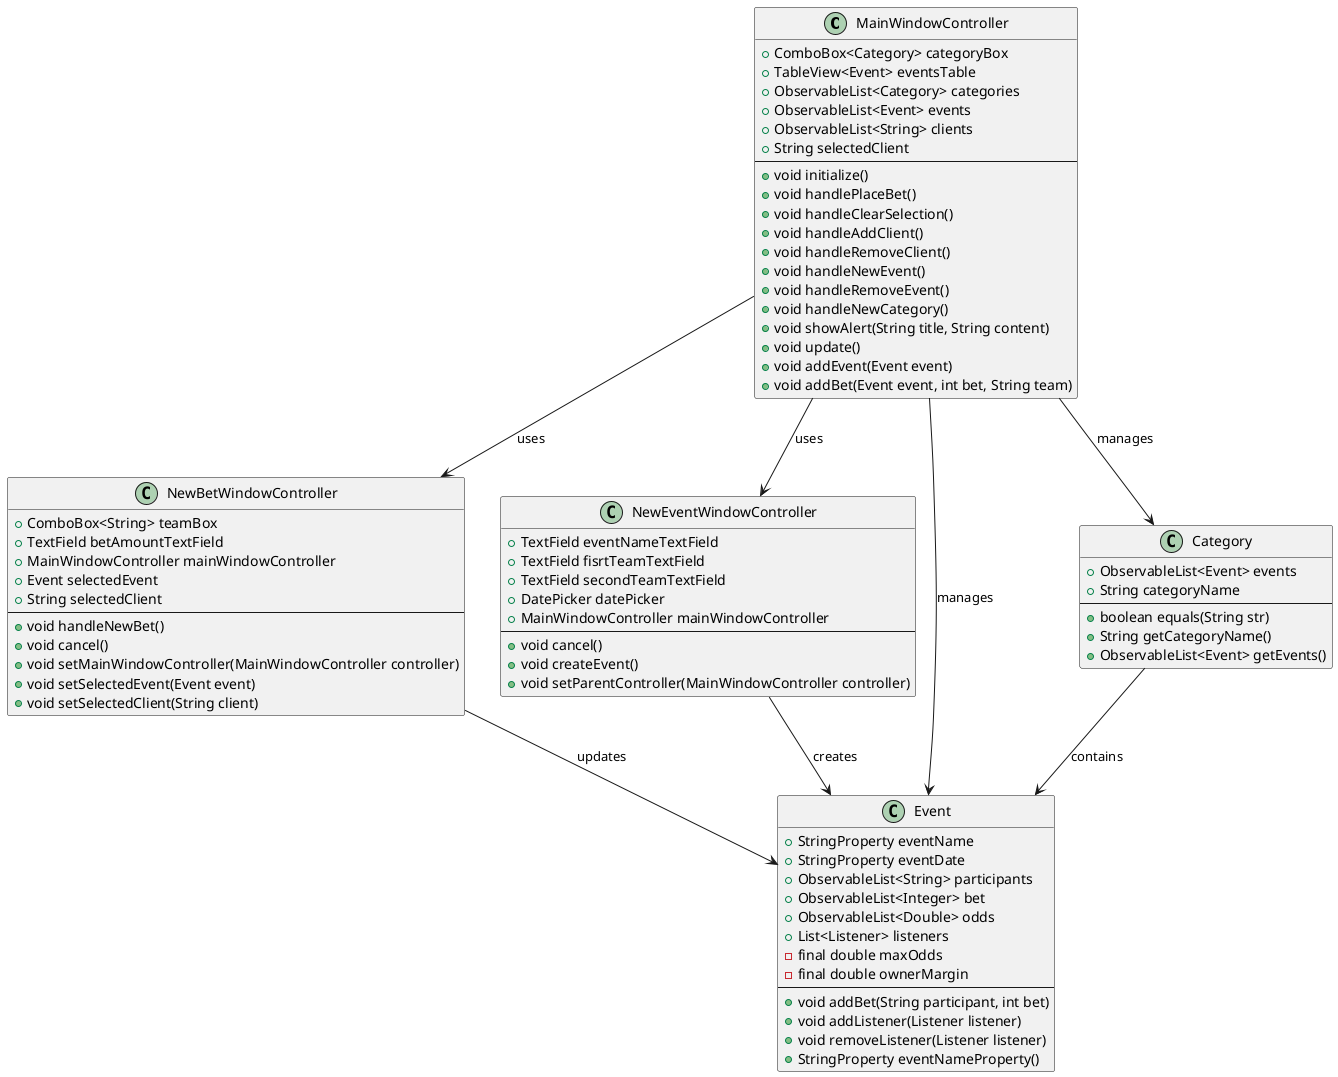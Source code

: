 @startuml

' Class Diagram
class MainWindowController {
  + ComboBox<Category> categoryBox
  + TableView<Event> eventsTable
  + ObservableList<Category> categories
  + ObservableList<Event> events
  + ObservableList<String> clients
  + String selectedClient
  --
  + void initialize()
  + void handlePlaceBet()
  + void handleClearSelection()
  + void handleAddClient()
  + void handleRemoveClient()
  + void handleNewEvent()
  + void handleRemoveEvent()
  + void handleNewCategory()
  + void showAlert(String title, String content)
  + void update()
  + void addEvent(Event event)
  + void addBet(Event event, int bet, String team)
}

class NewBetWindowController {
  + ComboBox<String> teamBox
  + TextField betAmountTextField
  + MainWindowController mainWindowController
  + Event selectedEvent
  + String selectedClient
  --
  + void handleNewBet()
  + void cancel()
  + void setMainWindowController(MainWindowController controller)
  + void setSelectedEvent(Event event)
  + void setSelectedClient(String client)
}

class NewEventWindowController {
  + TextField eventNameTextField
  + TextField fisrtTeamTextField
  + TextField secondTeamTextField
  + DatePicker datePicker
  + MainWindowController mainWindowController
  --
  + void cancel()
  + void createEvent()
  + void setParentController(MainWindowController controller)
}

class Event {
  + StringProperty eventName
  + StringProperty eventDate
  + ObservableList<String> participants
  + ObservableList<Integer> bet
  + ObservableList<Double> odds
  + List<Listener> listeners
  - final double maxOdds
  - final double ownerMargin
  --
  + void addBet(String participant, int bet)
  + void addListener(Listener listener)
  + void removeListener(Listener listener)
  + StringProperty eventNameProperty()
}

class Category {
  + ObservableList<Event> events
  + String categoryName
  --
  + boolean equals(String str)
  + String getCategoryName()
  + ObservableList<Event> getEvents()
}

MainWindowController --> NewBetWindowController : uses
MainWindowController --> NewEventWindowController : uses
MainWindowController --> Event : manages
MainWindowController --> Category : manages
NewBetWindowController --> Event : updates
NewEventWindowController --> Event : creates
Category --> Event : contains

@enduml